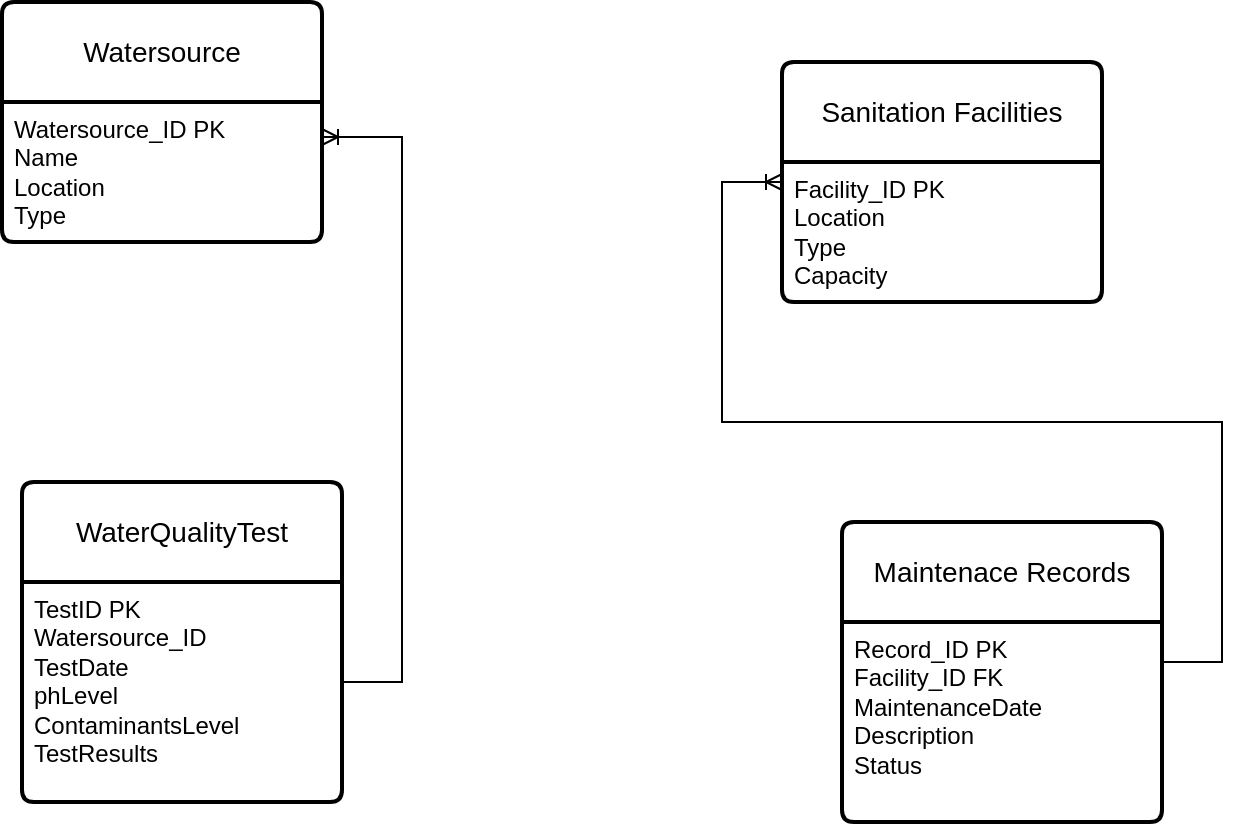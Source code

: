 <mxfile version="24.6.3" type="device">
  <diagram id="R2lEEEUBdFMjLlhIrx00" name="Page-1">
    <mxGraphModel dx="880" dy="468" grid="1" gridSize="10" guides="1" tooltips="1" connect="1" arrows="1" fold="1" page="1" pageScale="1" pageWidth="850" pageHeight="1100" math="0" shadow="0" extFonts="Permanent Marker^https://fonts.googleapis.com/css?family=Permanent+Marker">
      <root>
        <mxCell id="0" />
        <mxCell id="1" parent="0" />
        <mxCell id="JHv5FpYeUwV2eItBHvG1-1" value="Watersource" style="swimlane;childLayout=stackLayout;horizontal=1;startSize=50;horizontalStack=0;rounded=1;fontSize=14;fontStyle=0;strokeWidth=2;resizeParent=0;resizeLast=1;shadow=0;dashed=0;align=center;arcSize=4;whiteSpace=wrap;html=1;" vertex="1" parent="1">
          <mxGeometry x="100" y="60" width="160" height="120" as="geometry" />
        </mxCell>
        <mxCell id="JHv5FpYeUwV2eItBHvG1-2" value="Watersource_ID PK&lt;div&gt;Name&lt;/div&gt;&lt;div&gt;Location&lt;/div&gt;&lt;div&gt;Type&lt;/div&gt;&lt;div&gt;&lt;br&gt;&lt;/div&gt;" style="align=left;strokeColor=none;fillColor=none;spacingLeft=4;fontSize=12;verticalAlign=top;resizable=0;rotatable=0;part=1;html=1;" vertex="1" parent="JHv5FpYeUwV2eItBHvG1-1">
          <mxGeometry y="50" width="160" height="70" as="geometry" />
        </mxCell>
        <mxCell id="JHv5FpYeUwV2eItBHvG1-3" value="WaterQualityTest" style="swimlane;childLayout=stackLayout;horizontal=1;startSize=50;horizontalStack=0;rounded=1;fontSize=14;fontStyle=0;strokeWidth=2;resizeParent=0;resizeLast=1;shadow=0;dashed=0;align=center;arcSize=4;whiteSpace=wrap;html=1;" vertex="1" parent="1">
          <mxGeometry x="110" y="300" width="160" height="160" as="geometry" />
        </mxCell>
        <mxCell id="JHv5FpYeUwV2eItBHvG1-4" value="TestID PK&lt;div&gt;Watersource_ID&lt;/div&gt;&lt;div&gt;TestDate&lt;/div&gt;&lt;div&gt;phLevel&lt;/div&gt;&lt;div&gt;ContaminantsLevel&lt;/div&gt;&lt;div&gt;TestResults&lt;/div&gt;" style="align=left;strokeColor=none;fillColor=none;spacingLeft=4;fontSize=12;verticalAlign=top;resizable=0;rotatable=0;part=1;html=1;" vertex="1" parent="JHv5FpYeUwV2eItBHvG1-3">
          <mxGeometry y="50" width="160" height="110" as="geometry" />
        </mxCell>
        <mxCell id="JHv5FpYeUwV2eItBHvG1-5" value="Sanitation Facilities" style="swimlane;childLayout=stackLayout;horizontal=1;startSize=50;horizontalStack=0;rounded=1;fontSize=14;fontStyle=0;strokeWidth=2;resizeParent=0;resizeLast=1;shadow=0;dashed=0;align=center;arcSize=4;whiteSpace=wrap;html=1;" vertex="1" parent="1">
          <mxGeometry x="490" y="90" width="160" height="120" as="geometry" />
        </mxCell>
        <mxCell id="JHv5FpYeUwV2eItBHvG1-6" value="Facility_ID PK&lt;div&gt;Location&lt;/div&gt;&lt;div&gt;Type&lt;/div&gt;&lt;div&gt;Capacity&lt;/div&gt;" style="align=left;strokeColor=none;fillColor=none;spacingLeft=4;fontSize=12;verticalAlign=top;resizable=0;rotatable=0;part=1;html=1;" vertex="1" parent="JHv5FpYeUwV2eItBHvG1-5">
          <mxGeometry y="50" width="160" height="70" as="geometry" />
        </mxCell>
        <mxCell id="JHv5FpYeUwV2eItBHvG1-7" value="Maintenace Records" style="swimlane;childLayout=stackLayout;horizontal=1;startSize=50;horizontalStack=0;rounded=1;fontSize=14;fontStyle=0;strokeWidth=2;resizeParent=0;resizeLast=1;shadow=0;dashed=0;align=center;arcSize=4;whiteSpace=wrap;html=1;" vertex="1" parent="1">
          <mxGeometry x="520" y="320" width="160" height="150" as="geometry" />
        </mxCell>
        <mxCell id="JHv5FpYeUwV2eItBHvG1-8" value="Record_ID PK&lt;div&gt;Facility_ID FK&lt;/div&gt;&lt;div&gt;MaintenanceDate&lt;/div&gt;&lt;div&gt;Description&lt;/div&gt;&lt;div&gt;Status&lt;/div&gt;" style="align=left;strokeColor=none;fillColor=none;spacingLeft=4;fontSize=12;verticalAlign=top;resizable=0;rotatable=0;part=1;html=1;" vertex="1" parent="JHv5FpYeUwV2eItBHvG1-7">
          <mxGeometry y="50" width="160" height="100" as="geometry" />
        </mxCell>
        <mxCell id="JHv5FpYeUwV2eItBHvG1-9" value="" style="edgeStyle=entityRelationEdgeStyle;fontSize=12;html=1;endArrow=ERoneToMany;rounded=0;entryX=1;entryY=0.25;entryDx=0;entryDy=0;" edge="1" parent="1" target="JHv5FpYeUwV2eItBHvG1-2">
          <mxGeometry width="100" height="100" relative="1" as="geometry">
            <mxPoint x="270" y="400" as="sourcePoint" />
            <mxPoint x="260.0" y="180" as="targetPoint" />
            <Array as="points">
              <mxPoint x="223.04" y="329.99" />
              <mxPoint x="273.04" y="249.99" />
              <mxPoint x="273.04" y="209.99" />
              <mxPoint x="273.04" y="149.99" />
              <mxPoint x="223.04" y="-40.01" />
              <mxPoint x="283.04" y="149.99" />
              <mxPoint x="273.04" y="159.99" />
              <mxPoint x="313.04" y="239.99" />
              <mxPoint x="293.04" y="229.99" />
            </Array>
          </mxGeometry>
        </mxCell>
        <mxCell id="JHv5FpYeUwV2eItBHvG1-10" value="" style="edgeStyle=entityRelationEdgeStyle;fontSize=12;html=1;endArrow=ERoneToMany;rounded=0;" edge="1" parent="1">
          <mxGeometry width="100" height="100" relative="1" as="geometry">
            <mxPoint x="680" y="390" as="sourcePoint" />
            <mxPoint x="490" y="150" as="targetPoint" />
          </mxGeometry>
        </mxCell>
      </root>
    </mxGraphModel>
  </diagram>
</mxfile>
